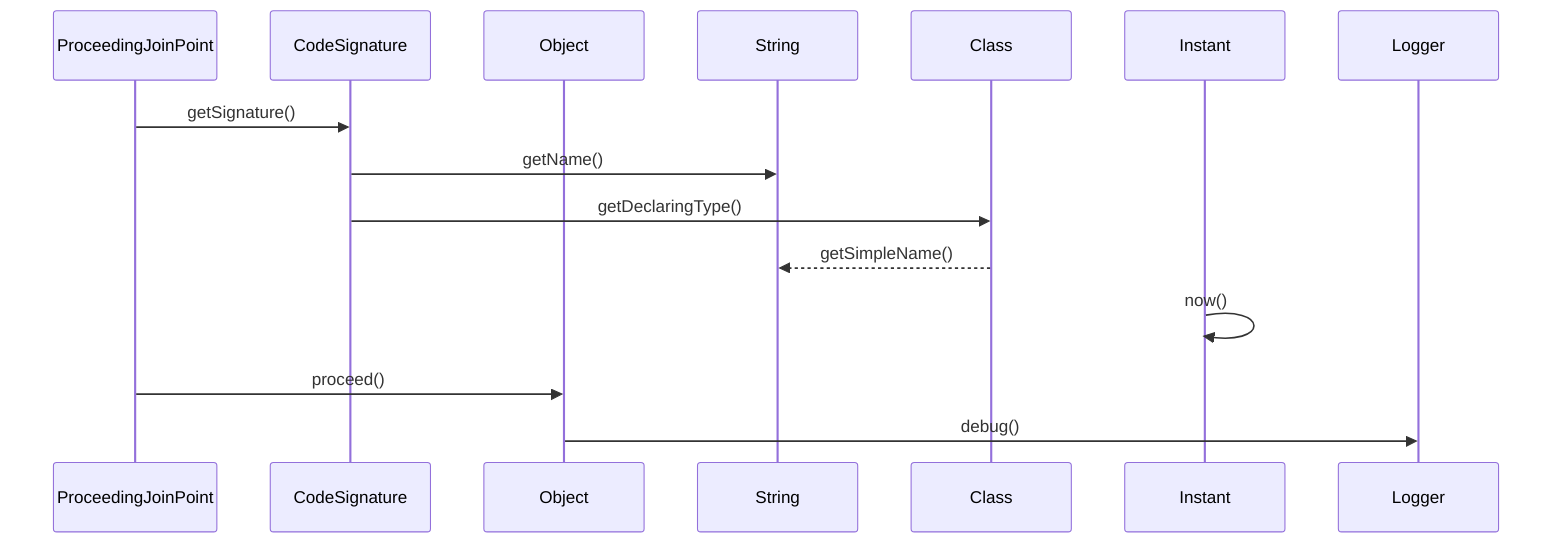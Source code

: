sequenceDiagram
    participant ProceedingJoinPoint
    participant CodeSignature
    participant Object
    participant String
    participant Class
    participant Instant
    participant Logger
    
    ProceedingJoinPoint->>CodeSignature: getSignature()
    CodeSignature->>String: getName()
    CodeSignature->>Class: getDeclaringType()
    Class-->>String: getSimpleName()
    Instant->>Instant: now()
    ProceedingJoinPoint->>Object: proceed()
    Object->>Logger: debug()